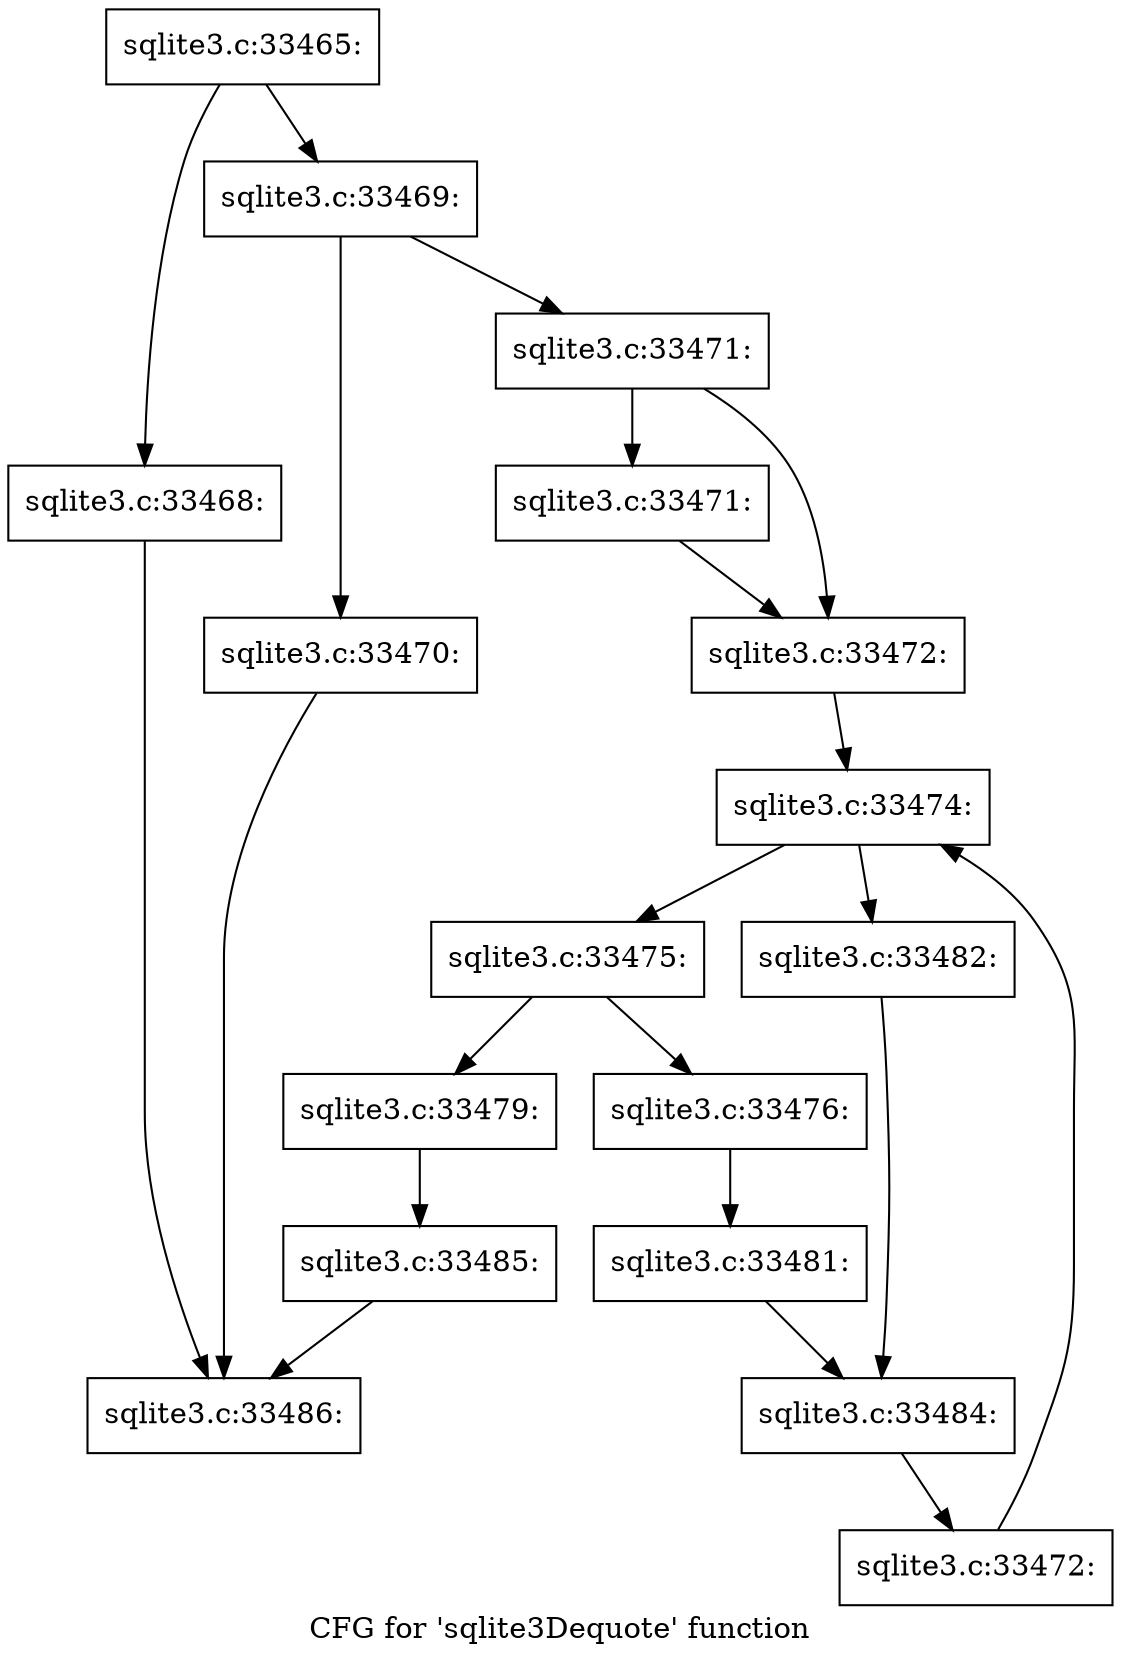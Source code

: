 digraph "CFG for 'sqlite3Dequote' function" {
	label="CFG for 'sqlite3Dequote' function";

	Node0x55c0f90dafd0 [shape=record,label="{sqlite3.c:33465:}"];
	Node0x55c0f90dafd0 -> Node0x55c0f90df110;
	Node0x55c0f90dafd0 -> Node0x55c0f90df160;
	Node0x55c0f90df110 [shape=record,label="{sqlite3.c:33468:}"];
	Node0x55c0f90df110 -> Node0x55c0f90db270;
	Node0x55c0f90df160 [shape=record,label="{sqlite3.c:33469:}"];
	Node0x55c0f90df160 -> Node0x55c0f90df7a0;
	Node0x55c0f90df160 -> Node0x55c0f90df750;
	Node0x55c0f90df750 [shape=record,label="{sqlite3.c:33470:}"];
	Node0x55c0f90df750 -> Node0x55c0f90db270;
	Node0x55c0f90df7a0 [shape=record,label="{sqlite3.c:33471:}"];
	Node0x55c0f90df7a0 -> Node0x55c0f90dfde0;
	Node0x55c0f90df7a0 -> Node0x55c0f90dfe30;
	Node0x55c0f90dfde0 [shape=record,label="{sqlite3.c:33471:}"];
	Node0x55c0f90dfde0 -> Node0x55c0f90dfe30;
	Node0x55c0f90dfe30 [shape=record,label="{sqlite3.c:33472:}"];
	Node0x55c0f90dfe30 -> Node0x55c0f90e0620;
	Node0x55c0f90e0620 [shape=record,label="{sqlite3.c:33474:}"];
	Node0x55c0f90e0620 -> Node0x55c0f90e0980;
	Node0x55c0f90e0620 -> Node0x55c0f90e0a20;
	Node0x55c0f90e0980 [shape=record,label="{sqlite3.c:33475:}"];
	Node0x55c0f90e0980 -> Node0x55c0f90e11a0;
	Node0x55c0f90e0980 -> Node0x55c0f90e1240;
	Node0x55c0f90e11a0 [shape=record,label="{sqlite3.c:33476:}"];
	Node0x55c0f90e11a0 -> Node0x55c0f90e11f0;
	Node0x55c0f90e1240 [shape=record,label="{sqlite3.c:33479:}"];
	Node0x55c0f90e1240 -> Node0x55c0f90e0320;
	Node0x55c0f90e11f0 [shape=record,label="{sqlite3.c:33481:}"];
	Node0x55c0f90e11f0 -> Node0x55c0f90e09d0;
	Node0x55c0f90e0a20 [shape=record,label="{sqlite3.c:33482:}"];
	Node0x55c0f90e0a20 -> Node0x55c0f90e09d0;
	Node0x55c0f90e09d0 [shape=record,label="{sqlite3.c:33484:}"];
	Node0x55c0f90e09d0 -> Node0x55c0f90e07b0;
	Node0x55c0f90e07b0 [shape=record,label="{sqlite3.c:33472:}"];
	Node0x55c0f90e07b0 -> Node0x55c0f90e0620;
	Node0x55c0f90e0320 [shape=record,label="{sqlite3.c:33485:}"];
	Node0x55c0f90e0320 -> Node0x55c0f90db270;
	Node0x55c0f90db270 [shape=record,label="{sqlite3.c:33486:}"];
}
